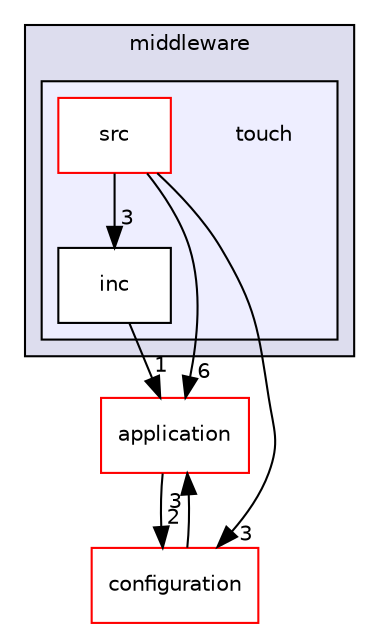 digraph "touch" {
  compound=true
  node [ fontsize="10", fontname="Helvetica"];
  edge [ labelfontsize="10", labelfontname="Helvetica"];
  subgraph clusterdir_180fb5dbcfe56f00ba097c6057eb79b8 {
    graph [ bgcolor="#ddddee", pencolor="black", label="middleware" fontname="Helvetica", fontsize="10", URL="dir_180fb5dbcfe56f00ba097c6057eb79b8.html"]
  subgraph clusterdir_29efcadf7421f856f81a59b8fd1555fa {
    graph [ bgcolor="#eeeeff", pencolor="black", label="" URL="dir_29efcadf7421f856f81a59b8fd1555fa.html"];
    dir_29efcadf7421f856f81a59b8fd1555fa [shape=plaintext label="touch"];
    dir_d558b02c2f9429dbce7ed4cfff1da93b [shape=box label="inc" color="black" fillcolor="white" style="filled" URL="dir_d558b02c2f9429dbce7ed4cfff1da93b.html"];
    dir_e5d818fbce5dc2fafe687888bd09364b [shape=box label="src" color="red" fillcolor="white" style="filled" URL="dir_e5d818fbce5dc2fafe687888bd09364b.html"];
  }
  }
  dir_eda2a6d705da8f3400ffe9a7dcb90b30 [shape=box label="application" fillcolor="white" style="filled" color="red" URL="dir_eda2a6d705da8f3400ffe9a7dcb90b30.html"];
  dir_95f7b9d4854ca187ae337d299db232bb [shape=box label="configuration" fillcolor="white" style="filled" color="red" URL="dir_95f7b9d4854ca187ae337d299db232bb.html"];
  dir_eda2a6d705da8f3400ffe9a7dcb90b30->dir_95f7b9d4854ca187ae337d299db232bb [headlabel="2", labeldistance=1.5 headhref="dir_000002_000009.html"];
  dir_e5d818fbce5dc2fafe687888bd09364b->dir_eda2a6d705da8f3400ffe9a7dcb90b30 [headlabel="6", labeldistance=1.5 headhref="dir_000037_000002.html"];
  dir_e5d818fbce5dc2fafe687888bd09364b->dir_95f7b9d4854ca187ae337d299db232bb [headlabel="3", labeldistance=1.5 headhref="dir_000037_000009.html"];
  dir_e5d818fbce5dc2fafe687888bd09364b->dir_d558b02c2f9429dbce7ed4cfff1da93b [headlabel="3", labeldistance=1.5 headhref="dir_000037_000036.html"];
  dir_95f7b9d4854ca187ae337d299db232bb->dir_eda2a6d705da8f3400ffe9a7dcb90b30 [headlabel="3", labeldistance=1.5 headhref="dir_000009_000002.html"];
  dir_d558b02c2f9429dbce7ed4cfff1da93b->dir_eda2a6d705da8f3400ffe9a7dcb90b30 [headlabel="1", labeldistance=1.5 headhref="dir_000036_000002.html"];
}
